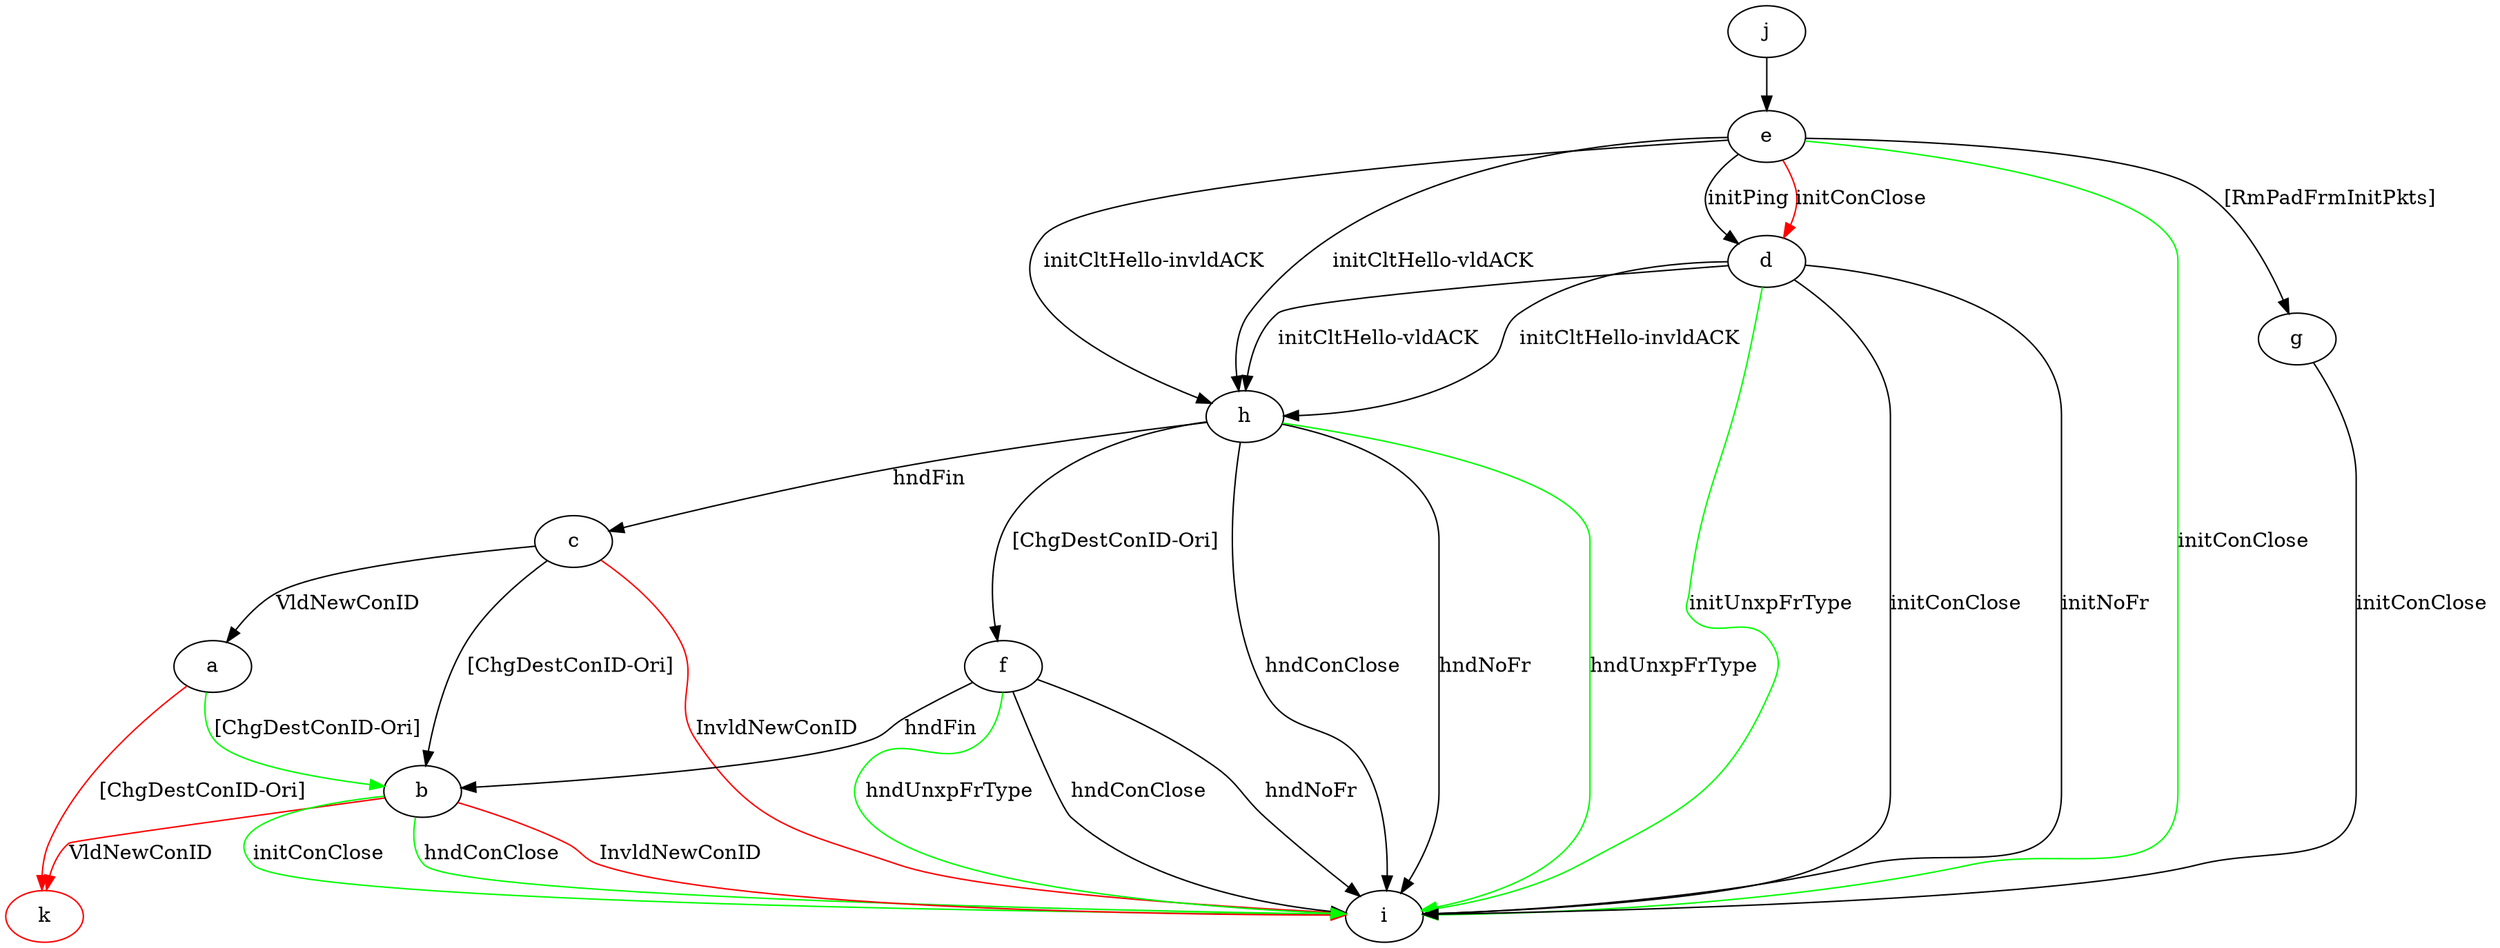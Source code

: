 digraph "" {
	a -> b	[key=0,
		color=green,
		label="[ChgDestConID-Ori] "];
	k	[color=red];
	a -> k	[key=0,
		color=red,
		label="[ChgDestConID-Ori] "];
	b -> i	[key=0,
		color=green,
		label="initConClose "];
	b -> i	[key=1,
		color=green,
		label="hndConClose "];
	b -> i	[key=2,
		color=red,
		label="InvldNewConID "];
	b -> k	[key=0,
		color=red,
		label="VldNewConID "];
	c -> a	[key=0,
		label="VldNewConID "];
	c -> b	[key=0,
		label="[ChgDestConID-Ori] "];
	c -> i	[key=0,
		color=red,
		label="InvldNewConID "];
	d -> h	[key=0,
		label="initCltHello-vldACK "];
	d -> h	[key=1,
		label="initCltHello-invldACK "];
	d -> i	[key=0,
		label="initConClose "];
	d -> i	[key=1,
		label="initNoFr "];
	d -> i	[key=2,
		color=green,
		label="initUnxpFrType "];
	e -> d	[key=0,
		label="initPing "];
	e -> d	[key=1,
		color=red,
		label="initConClose "];
	e -> g	[key=0,
		label="[RmPadFrmInitPkts] "];
	e -> h	[key=0,
		label="initCltHello-vldACK "];
	e -> h	[key=1,
		label="initCltHello-invldACK "];
	e -> i	[key=0,
		color=green,
		label="initConClose "];
	f -> b	[key=0,
		label="hndFin "];
	f -> i	[key=0,
		label="hndConClose "];
	f -> i	[key=1,
		label="hndNoFr "];
	f -> i	[key=2,
		color=green,
		label="hndUnxpFrType "];
	g -> i	[key=0,
		label="initConClose "];
	h -> c	[key=0,
		label="hndFin "];
	h -> f	[key=0,
		label="[ChgDestConID-Ori] "];
	h -> i	[key=0,
		label="hndConClose "];
	h -> i	[key=1,
		label="hndNoFr "];
	h -> i	[key=2,
		color=green,
		label="hndUnxpFrType "];
	j -> e	[key=0];
}
